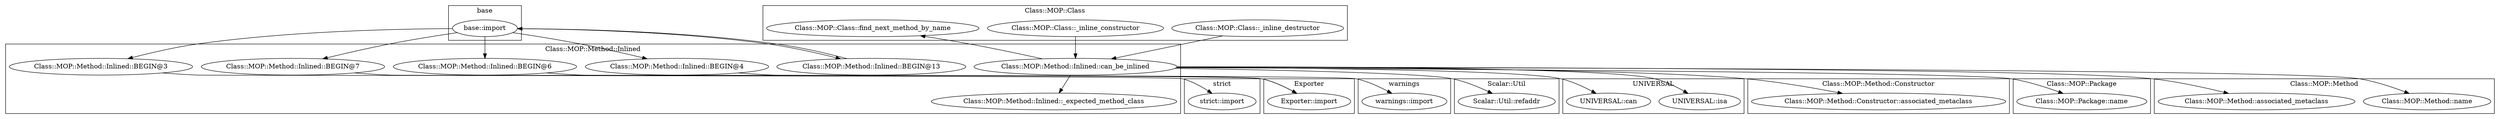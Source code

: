 digraph {
graph [overlap=false]
subgraph cluster_warnings {
	label="warnings";
	"warnings::import";
}
subgraph cluster_Class_MOP_Method_Inlined {
	label="Class::MOP::Method::Inlined";
	"Class::MOP::Method::Inlined::BEGIN@3";
	"Class::MOP::Method::Inlined::BEGIN@13";
	"Class::MOP::Method::Inlined::BEGIN@6";
	"Class::MOP::Method::Inlined::BEGIN@4";
	"Class::MOP::Method::Inlined::_expected_method_class";
	"Class::MOP::Method::Inlined::can_be_inlined";
	"Class::MOP::Method::Inlined::BEGIN@7";
}
subgraph cluster_Scalar_Util {
	label="Scalar::Util";
	"Scalar::Util::refaddr";
}
subgraph cluster_UNIVERSAL {
	label="UNIVERSAL";
	"UNIVERSAL::isa";
	"UNIVERSAL::can";
}
subgraph cluster_base {
	label="base";
	"base::import";
}
subgraph cluster_strict {
	label="strict";
	"strict::import";
}
subgraph cluster_Class_MOP_Class {
	label="Class::MOP::Class";
	"Class::MOP::Class::find_next_method_by_name";
	"Class::MOP::Class::_inline_destructor";
	"Class::MOP::Class::_inline_constructor";
}
subgraph cluster_Class_MOP_Method_Constructor {
	label="Class::MOP::Method::Constructor";
	"Class::MOP::Method::Constructor::associated_metaclass";
}
subgraph cluster_Exporter {
	label="Exporter";
	"Exporter::import";
}
subgraph cluster_Class_MOP_Package {
	label="Class::MOP::Package";
	"Class::MOP::Package::name";
}
subgraph cluster_Class_MOP_Method {
	label="Class::MOP::Method";
	"Class::MOP::Method::name";
	"Class::MOP::Method::associated_metaclass";
}
"Class::MOP::Method::Inlined::can_be_inlined" -> "Class::MOP::Method::associated_metaclass";
"Class::MOP::Method::Inlined::BEGIN@7" -> "Exporter::import";
"Class::MOP::Method::Inlined::BEGIN@6" -> "Exporter::import";
"base::import" -> "Class::MOP::Method::Inlined::BEGIN@7";
"Class::MOP::Method::Inlined::can_be_inlined" -> "Scalar::Util::refaddr";
"base::import" -> "Class::MOP::Method::Inlined::BEGIN@13";
"Class::MOP::Class::_inline_destructor" -> "Class::MOP::Method::Inlined::can_be_inlined";
"Class::MOP::Class::_inline_constructor" -> "Class::MOP::Method::Inlined::can_be_inlined";
"base::import" -> "Class::MOP::Method::Inlined::BEGIN@3";
"base::import" -> "Class::MOP::Method::Inlined::BEGIN@6";
"Class::MOP::Method::Inlined::can_be_inlined" -> "Class::MOP::Method::Constructor::associated_metaclass";
"Class::MOP::Method::Inlined::can_be_inlined" -> "Class::MOP::Method::name";
"Class::MOP::Method::Inlined::can_be_inlined" -> "UNIVERSAL::can";
"Class::MOP::Method::Inlined::can_be_inlined" -> "Class::MOP::Method::Inlined::_expected_method_class";
"Class::MOP::Method::Inlined::BEGIN@13" -> "base::import";
"Class::MOP::Method::Inlined::can_be_inlined" -> "UNIVERSAL::isa";
"Class::MOP::Method::Inlined::BEGIN@4" -> "warnings::import";
"Class::MOP::Method::Inlined::can_be_inlined" -> "Class::MOP::Class::find_next_method_by_name";
"Class::MOP::Method::Inlined::can_be_inlined" -> "Class::MOP::Package::name";
"Class::MOP::Method::Inlined::BEGIN@3" -> "strict::import";
"base::import" -> "Class::MOP::Method::Inlined::BEGIN@4";
}
